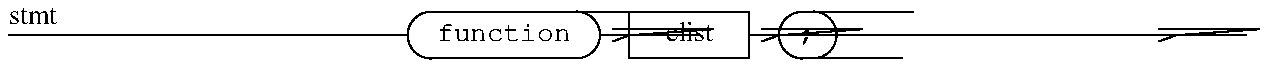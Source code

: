 .\"
.\"     cook - file construction tool
.\"     Copyright (C) 1997, 1999, 2007 Peter Miller;
.\"     All rights reserved.
.\"
.\"     This program is free software; you can redistribute it and/or modify
.\"     it under the terms of the GNU General Public License as published by
.\"     the Free Software Foundation; either version 2 of the License, or
.\"     (at your option) any later version.
.\"
.\"     This program is distributed in the hope that it will be useful,
.\"     but WITHOUT ANY WARRANTY; without even the implied warranty of
.\"     MERCHANTABILITY or FITNESS FOR A PARTICULAR PURPOSE.  See the
.\"     GNU General Public License for more details.
.\"
.\"     You should have received a copy of the GNU General Public License
.\"     along with this program; if not, write to the Free Software
.\"     Foundation, Inc., 59 Temple Place, Suite 330, Boston, MA 02111, USA.
.\"
.\" MANIFEST: lib/en/user-guide/lang.gosub.pic
.\"
.PS
line from (0,10.3162) \
        then to (0.796167,10.3162)
"stmt" ljust at (0,10.4002)
line from (0.796167,10.3162) \
        then to (0.944333,10.3162)
line from (0.944333,10.3162) \
        then to (1.99375,10.3162)
arc at (2.11042,10.3162) \
        rad 0.116667 \
        from (2.11042,10.4328) \
        to (2.11042,10.1995)
line from (2.11042,10.1995) \
        then to (2.83825,10.1995)
arc at (2.83825,10.3162) \
        rad 0.116667 \
        from (2.83825,10.1995) \
        to (2.83825,10.4328)
line from (2.83825,10.4328) \
        then to (2.11042,10.4328)
"\f[CW]function\fP" at (2.47433,10.3162)
.\" line from (2.41042,10.3439) \
.\"     then to (2.49375,10.3162) \
.\"     then to (2.41042,10.2884)
line from (2.95492,10.3162) \
        then to (3.10308,10.3162)
line from (3.10308,10.1995) \
        then to (3.70225,10.1995) \
        then to (3.70225,10.4328) \
        then to (3.10308,10.4328) \
        then to (3.10308,10.1995)
"elist" at (3.40267,10.3162)
line from (3.01975,10.3439) \
        then to (3.10308,10.3162) \
        then to (3.01975,10.2884)
line from (3.70225,10.3162) \
        then to (3.85042,10.3162)
arc at (3.96708,10.3162) \
        rad 0.116667 \
        from (3.96708,10.4328) \
        to (3.96708,10.1995)
line from (3.96708,10.1995) \
        then to (4.02075,10.1995)
arc at (4.02075,10.3162) \
        rad 0.116667 \
        from (4.02075,10.1995) \
        to (4.02075,10.4328)
line from (4.02075,10.4328) \
        then to (3.96708,10.4328)
"\f[CW];\fP" at (3.99392,10.3162)
line from (3.76708,10.3439) \
        then to (3.85042,10.3162) \
        then to (3.76708,10.2884)
line from (4.13742,10.3162) \
        then to (5.68683,10.3162)
line from (5.68683,10.3162) \
        then to (5.835,10.3162)
line from (5.75167,10.3439) \
        then to (5.835,10.3162) \
        then to (5.75167,10.2884)
.PE

